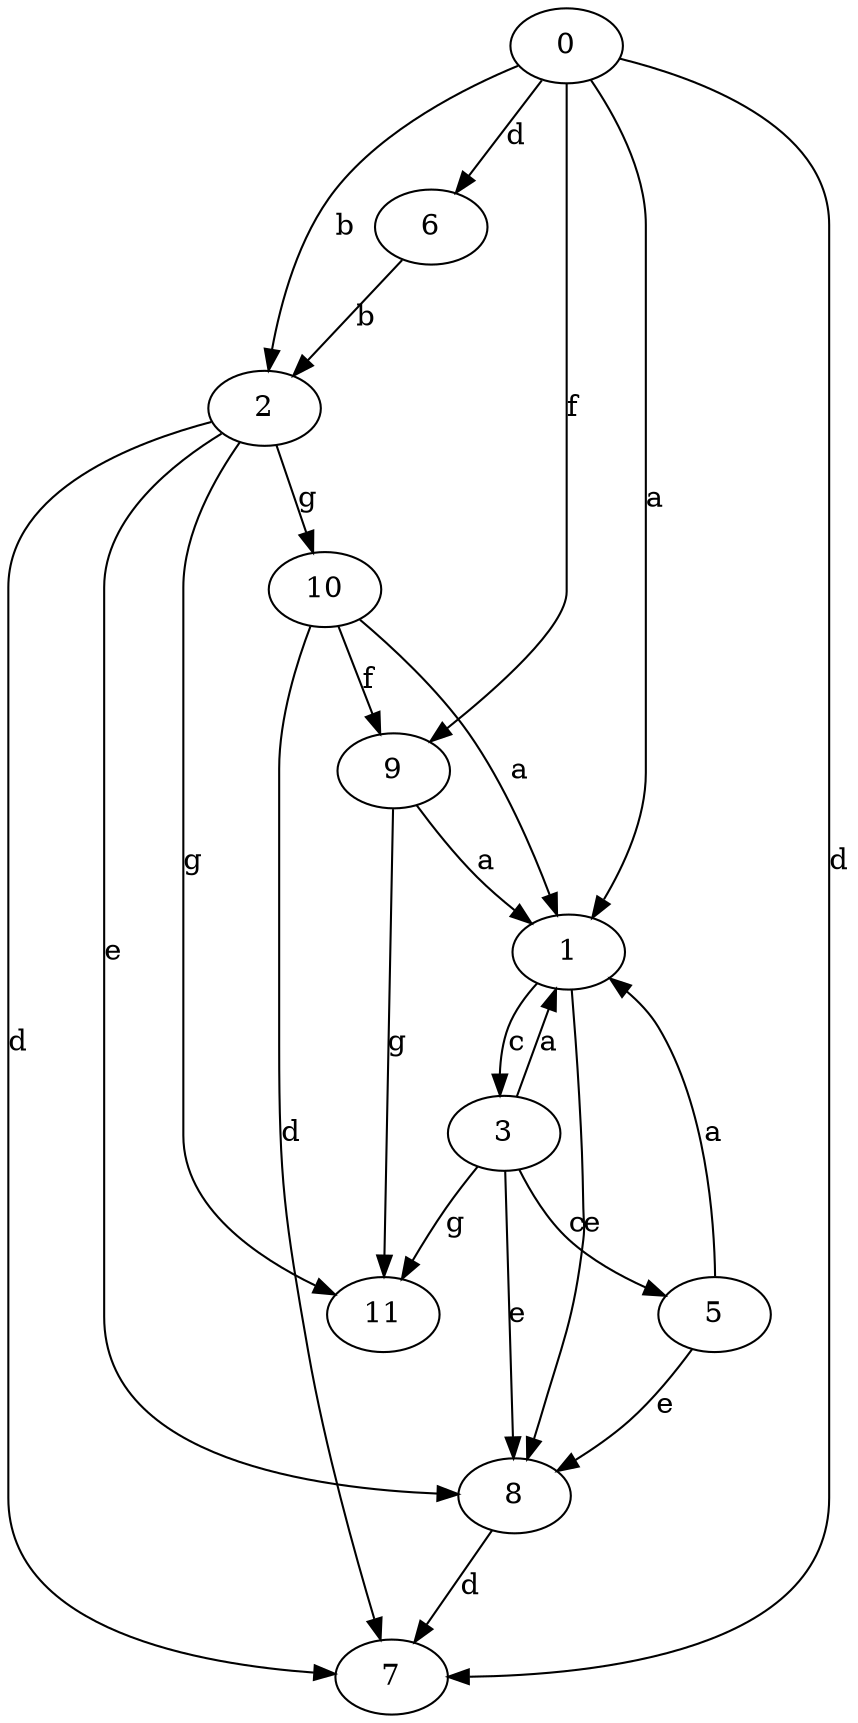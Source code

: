strict digraph  {
1;
2;
3;
5;
6;
7;
8;
9;
0;
10;
11;
1 -> 3  [label=c];
1 -> 8  [label=e];
2 -> 7  [label=d];
2 -> 8  [label=e];
2 -> 10  [label=g];
2 -> 11  [label=g];
3 -> 1  [label=a];
3 -> 5  [label=c];
3 -> 8  [label=e];
3 -> 11  [label=g];
5 -> 1  [label=a];
5 -> 8  [label=e];
6 -> 2  [label=b];
8 -> 7  [label=d];
9 -> 1  [label=a];
9 -> 11  [label=g];
0 -> 1  [label=a];
0 -> 2  [label=b];
0 -> 6  [label=d];
0 -> 7  [label=d];
0 -> 9  [label=f];
10 -> 1  [label=a];
10 -> 7  [label=d];
10 -> 9  [label=f];
}
